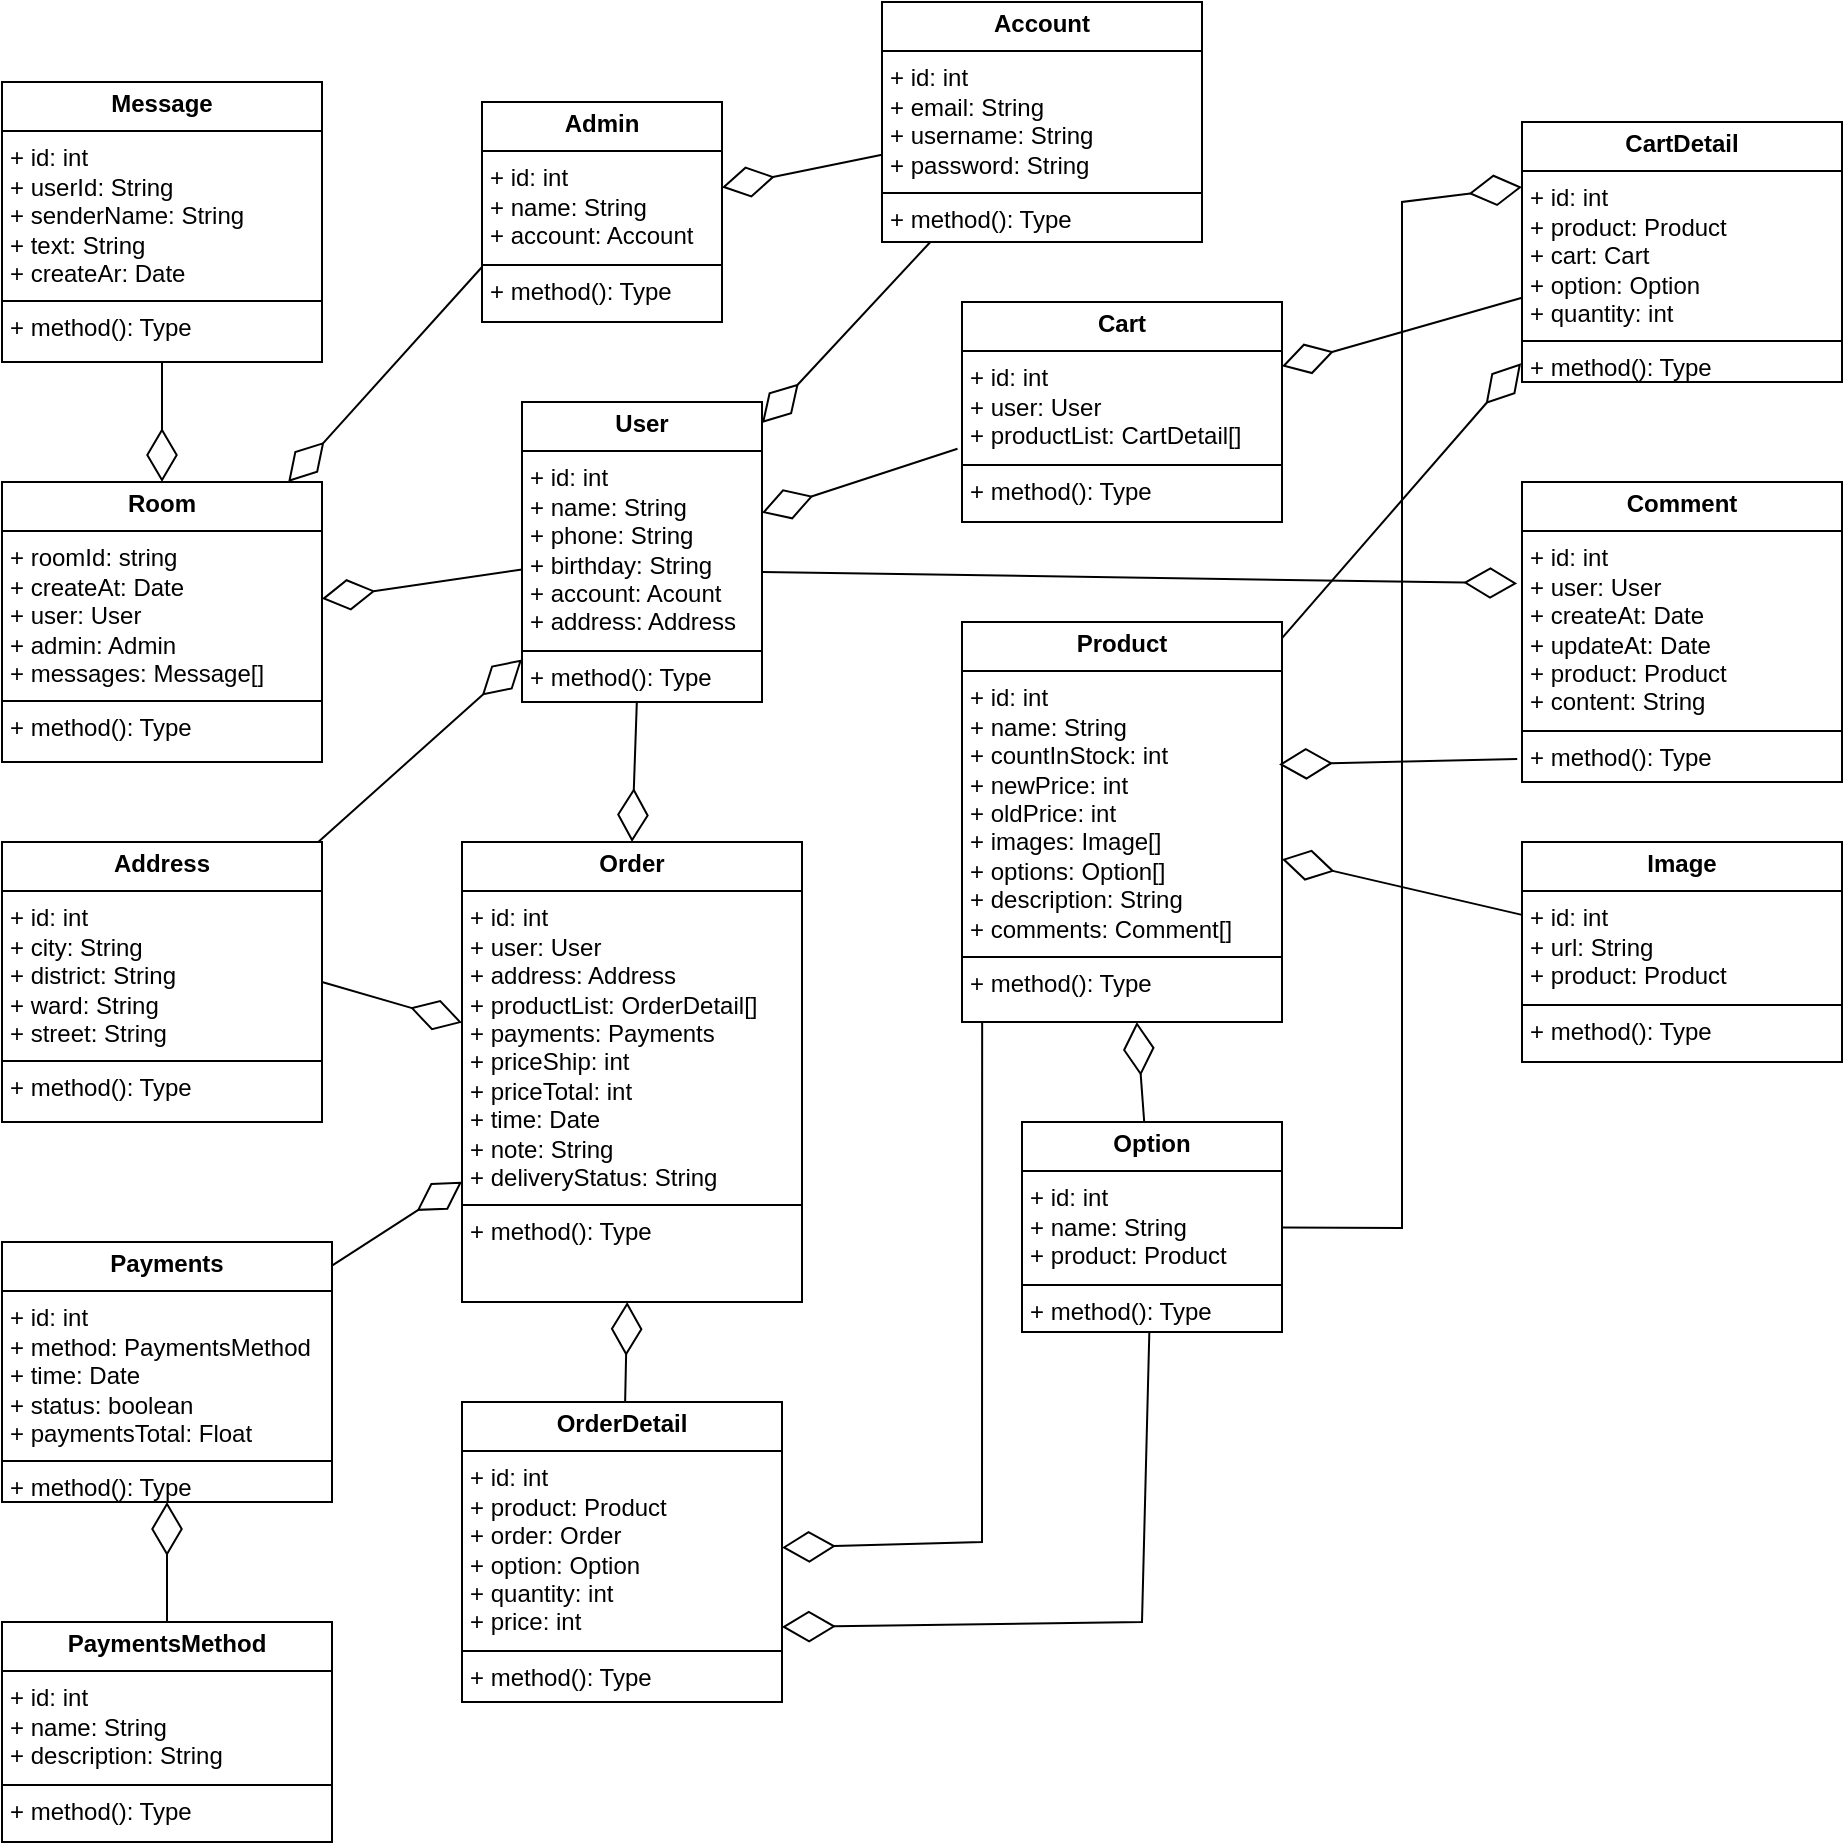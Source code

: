 <mxfile version="24.2.2" type="github">
  <diagram id="C5RBs43oDa-KdzZeNtuy" name="Page-1">
    <mxGraphModel dx="3242" dy="2061" grid="1" gridSize="10" guides="1" tooltips="1" connect="1" arrows="1" fold="1" page="1" pageScale="1" pageWidth="827" pageHeight="1169" math="0" shadow="0">
      <root>
        <mxCell id="WIyWlLk6GJQsqaUBKTNV-0" />
        <mxCell id="WIyWlLk6GJQsqaUBKTNV-1" parent="WIyWlLk6GJQsqaUBKTNV-0" />
        <mxCell id="w0e5GJW-gyxkGX5B0kPQ-19" value="&lt;p style=&quot;margin:0px;margin-top:4px;text-align:center;&quot;&gt;&lt;b&gt;User&lt;/b&gt;&lt;/p&gt;&lt;hr size=&quot;1&quot; style=&quot;border-style:solid;&quot;&gt;&lt;p style=&quot;margin:0px;margin-left:4px;&quot;&gt;+ id: int&lt;/p&gt;&lt;p style=&quot;margin: 0px 0px 0px 4px;&quot;&gt;+ name: String&lt;/p&gt;&lt;p style=&quot;margin: 0px 0px 0px 4px;&quot;&gt;+ phone: String&lt;/p&gt;&lt;p style=&quot;margin:0px;margin-left:4px;&quot;&gt;&lt;span style=&quot;background-color: initial;&quot;&gt;+ birthday: String&lt;/span&gt;&lt;br&gt;&lt;/p&gt;&lt;p style=&quot;margin:0px;margin-left:4px;&quot;&gt;+ account: Acount&lt;/p&gt;&lt;p style=&quot;margin:0px;margin-left:4px;&quot;&gt;+ address: Address&lt;/p&gt;&lt;hr size=&quot;1&quot; style=&quot;border-style:solid;&quot;&gt;&lt;p style=&quot;margin:0px;margin-left:4px;&quot;&gt;+ method(): Type&lt;/p&gt;" style="verticalAlign=top;align=left;overflow=fill;html=1;whiteSpace=wrap;" parent="WIyWlLk6GJQsqaUBKTNV-1" vertex="1">
          <mxGeometry x="-700" y="140" width="120" height="150" as="geometry" />
        </mxCell>
        <mxCell id="w0e5GJW-gyxkGX5B0kPQ-27" value="&lt;p style=&quot;margin:0px;margin-top:4px;text-align:center;&quot;&gt;&lt;b&gt;Account&lt;/b&gt;&lt;/p&gt;&lt;hr size=&quot;1&quot; style=&quot;border-style:solid;&quot;&gt;&lt;p style=&quot;margin:0px;margin-left:4px;&quot;&gt;+ id: int&lt;/p&gt;&lt;p style=&quot;margin:0px;margin-left:4px;&quot;&gt;+ email: String&lt;/p&gt;&lt;p style=&quot;margin:0px;margin-left:4px;&quot;&gt;+ username: String&lt;/p&gt;&lt;p style=&quot;margin:0px;margin-left:4px;&quot;&gt;+ password: String&lt;/p&gt;&lt;hr size=&quot;1&quot; style=&quot;border-style:solid;&quot;&gt;&lt;p style=&quot;margin:0px;margin-left:4px;&quot;&gt;+ method(): Type&lt;/p&gt;" style="verticalAlign=top;align=left;overflow=fill;html=1;whiteSpace=wrap;" parent="WIyWlLk6GJQsqaUBKTNV-1" vertex="1">
          <mxGeometry x="-520" y="-60" width="160" height="120" as="geometry" />
        </mxCell>
        <mxCell id="w0e5GJW-gyxkGX5B0kPQ-28" value="&lt;p style=&quot;margin:0px;margin-top:4px;text-align:center;&quot;&gt;&lt;b&gt;Admin&lt;/b&gt;&lt;/p&gt;&lt;hr size=&quot;1&quot; style=&quot;border-style:solid;&quot;&gt;&lt;p style=&quot;margin:0px;margin-left:4px;&quot;&gt;+ id: int&lt;/p&gt;&lt;p style=&quot;margin:0px;margin-left:4px;&quot;&gt;+ name: String&lt;/p&gt;&lt;p style=&quot;margin:0px;margin-left:4px;&quot;&gt;+ account: Account&lt;/p&gt;&lt;hr size=&quot;1&quot; style=&quot;border-style:solid;&quot;&gt;&lt;p style=&quot;margin:0px;margin-left:4px;&quot;&gt;+ method(): Type&lt;/p&gt;" style="verticalAlign=top;align=left;overflow=fill;html=1;whiteSpace=wrap;" parent="WIyWlLk6GJQsqaUBKTNV-1" vertex="1">
          <mxGeometry x="-720" y="-10" width="120" height="110" as="geometry" />
        </mxCell>
        <mxCell id="w0e5GJW-gyxkGX5B0kPQ-32" value="&lt;p style=&quot;margin:0px;margin-top:4px;text-align:center;&quot;&gt;&lt;b&gt;Product&lt;/b&gt;&lt;/p&gt;&lt;hr size=&quot;1&quot; style=&quot;border-style:solid;&quot;&gt;&lt;p style=&quot;margin:0px;margin-left:4px;&quot;&gt;+ id: int&lt;/p&gt;&lt;p style=&quot;margin:0px;margin-left:4px;&quot;&gt;+ name: String&lt;/p&gt;&lt;p style=&quot;margin:0px;margin-left:4px;&quot;&gt;+ countInStock: int&lt;/p&gt;&lt;p style=&quot;margin:0px;margin-left:4px;&quot;&gt;+ newPrice: int&lt;/p&gt;&lt;p style=&quot;margin:0px;margin-left:4px;&quot;&gt;+ oldPrice: int&lt;/p&gt;&lt;p style=&quot;margin:0px;margin-left:4px;&quot;&gt;+ images: Image[]&lt;/p&gt;&lt;p style=&quot;margin:0px;margin-left:4px;&quot;&gt;+ options: Option[]&lt;/p&gt;&lt;p style=&quot;margin:0px;margin-left:4px;&quot;&gt;+ description: String&lt;/p&gt;&lt;p style=&quot;margin:0px;margin-left:4px;&quot;&gt;+ comments: Comment[]&lt;/p&gt;&lt;hr size=&quot;1&quot; style=&quot;border-style:solid;&quot;&gt;&lt;p style=&quot;margin:0px;margin-left:4px;&quot;&gt;+ method(): Type&lt;/p&gt;" style="verticalAlign=top;align=left;overflow=fill;html=1;whiteSpace=wrap;" parent="WIyWlLk6GJQsqaUBKTNV-1" vertex="1">
          <mxGeometry x="-480" y="250" width="160" height="200" as="geometry" />
        </mxCell>
        <mxCell id="w0e5GJW-gyxkGX5B0kPQ-33" value="&lt;p style=&quot;margin:0px;margin-top:4px;text-align:center;&quot;&gt;&lt;b&gt;Cart&lt;/b&gt;&lt;/p&gt;&lt;hr size=&quot;1&quot; style=&quot;border-style:solid;&quot;&gt;&lt;p style=&quot;margin:0px;margin-left:4px;&quot;&gt;+ id: int&lt;/p&gt;&lt;p style=&quot;margin:0px;margin-left:4px;&quot;&gt;+ user: User&lt;/p&gt;&lt;p style=&quot;margin:0px;margin-left:4px;&quot;&gt;+ productList: CartDetail[]&lt;/p&gt;&lt;hr size=&quot;1&quot; style=&quot;border-style:solid;&quot;&gt;&lt;p style=&quot;margin:0px;margin-left:4px;&quot;&gt;+ method(): Type&lt;/p&gt;" style="verticalAlign=top;align=left;overflow=fill;html=1;whiteSpace=wrap;" parent="WIyWlLk6GJQsqaUBKTNV-1" vertex="1">
          <mxGeometry x="-480" y="90" width="160" height="110" as="geometry" />
        </mxCell>
        <mxCell id="w0e5GJW-gyxkGX5B0kPQ-34" value="&lt;p style=&quot;margin:0px;margin-top:4px;text-align:center;&quot;&gt;&lt;b&gt;Order&lt;/b&gt;&lt;/p&gt;&lt;hr size=&quot;1&quot; style=&quot;border-style:solid;&quot;&gt;&lt;p style=&quot;margin:0px;margin-left:4px;&quot;&gt;+ id: int&lt;/p&gt;&lt;p style=&quot;margin:0px;margin-left:4px;&quot;&gt;+ user: User&lt;/p&gt;&lt;p style=&quot;margin:0px;margin-left:4px;&quot;&gt;+ address: Address&lt;/p&gt;&lt;p style=&quot;margin:0px;margin-left:4px;&quot;&gt;+ productList: OrderDetail[]&lt;/p&gt;&lt;p style=&quot;margin:0px;margin-left:4px;&quot;&gt;+ payments: Payments&lt;/p&gt;&lt;p style=&quot;margin:0px;margin-left:4px;&quot;&gt;+ priceShip: int&lt;/p&gt;&lt;p style=&quot;margin:0px;margin-left:4px;&quot;&gt;+ priceTotal: int&lt;/p&gt;&lt;p style=&quot;margin:0px;margin-left:4px;&quot;&gt;+ time: Date&lt;/p&gt;&lt;p style=&quot;margin:0px;margin-left:4px;&quot;&gt;+ note: String&lt;/p&gt;&lt;p style=&quot;margin:0px;margin-left:4px;&quot;&gt;+ deliveryStatus: String&lt;/p&gt;&lt;hr size=&quot;1&quot; style=&quot;border-style:solid;&quot;&gt;&lt;p style=&quot;margin:0px;margin-left:4px;&quot;&gt;+ method(): Type&lt;/p&gt;" style="verticalAlign=top;align=left;overflow=fill;html=1;whiteSpace=wrap;" parent="WIyWlLk6GJQsqaUBKTNV-1" vertex="1">
          <mxGeometry x="-730" y="360" width="170" height="230" as="geometry" />
        </mxCell>
        <mxCell id="w0e5GJW-gyxkGX5B0kPQ-35" value="&lt;p style=&quot;margin:0px;margin-top:4px;text-align:center;&quot;&gt;&lt;b&gt;Address&lt;/b&gt;&lt;/p&gt;&lt;hr size=&quot;1&quot; style=&quot;border-style:solid;&quot;&gt;&lt;p style=&quot;margin:0px;margin-left:4px;&quot;&gt;+ id: int&lt;/p&gt;&lt;p style=&quot;margin:0px;margin-left:4px;&quot;&gt;+ city: String&lt;/p&gt;&lt;p style=&quot;margin:0px;margin-left:4px;&quot;&gt;+ district: String&lt;/p&gt;&lt;p style=&quot;margin:0px;margin-left:4px;&quot;&gt;+ ward: String&lt;/p&gt;&lt;p style=&quot;margin:0px;margin-left:4px;&quot;&gt;+ street: String&lt;/p&gt;&lt;hr size=&quot;1&quot; style=&quot;border-style:solid;&quot;&gt;&lt;p style=&quot;margin:0px;margin-left:4px;&quot;&gt;+ method(): Type&lt;/p&gt;" style="verticalAlign=top;align=left;overflow=fill;html=1;whiteSpace=wrap;" parent="WIyWlLk6GJQsqaUBKTNV-1" vertex="1">
          <mxGeometry x="-960" y="360" width="160" height="140" as="geometry" />
        </mxCell>
        <mxCell id="w0e5GJW-gyxkGX5B0kPQ-38" value="&lt;p style=&quot;margin:0px;margin-top:4px;text-align:center;&quot;&gt;&lt;b&gt;OrderDetail&lt;/b&gt;&lt;/p&gt;&lt;hr size=&quot;1&quot; style=&quot;border-style:solid;&quot;&gt;&lt;p style=&quot;margin:0px;margin-left:4px;&quot;&gt;+ id: int&lt;/p&gt;&lt;p style=&quot;margin:0px;margin-left:4px;&quot;&gt;+ product: Product&lt;/p&gt;&lt;p style=&quot;margin:0px;margin-left:4px;&quot;&gt;+ order: Order&lt;/p&gt;&lt;p style=&quot;margin:0px;margin-left:4px;&quot;&gt;+ option: Option&lt;/p&gt;&lt;p style=&quot;margin:0px;margin-left:4px;&quot;&gt;+ quantity: int&lt;/p&gt;&lt;p style=&quot;margin:0px;margin-left:4px;&quot;&gt;+ price: int&lt;/p&gt;&lt;hr size=&quot;1&quot; style=&quot;border-style:solid;&quot;&gt;&lt;p style=&quot;margin:0px;margin-left:4px;&quot;&gt;+ method(): Type&lt;/p&gt;" style="verticalAlign=top;align=left;overflow=fill;html=1;whiteSpace=wrap;" parent="WIyWlLk6GJQsqaUBKTNV-1" vertex="1">
          <mxGeometry x="-730" y="640" width="160" height="150" as="geometry" />
        </mxCell>
        <mxCell id="w0e5GJW-gyxkGX5B0kPQ-39" value="&lt;p style=&quot;margin:0px;margin-top:4px;text-align:center;&quot;&gt;&lt;b&gt;Image&lt;/b&gt;&lt;/p&gt;&lt;hr size=&quot;1&quot; style=&quot;border-style:solid;&quot;&gt;&lt;p style=&quot;margin:0px;margin-left:4px;&quot;&gt;+ id: int&lt;/p&gt;&lt;p style=&quot;margin:0px;margin-left:4px;&quot;&gt;+ url: String&lt;/p&gt;&lt;p style=&quot;margin:0px;margin-left:4px;&quot;&gt;+ product: Product&lt;/p&gt;&lt;hr size=&quot;1&quot; style=&quot;border-style:solid;&quot;&gt;&lt;p style=&quot;margin:0px;margin-left:4px;&quot;&gt;+ method(): Type&lt;/p&gt;" style="verticalAlign=top;align=left;overflow=fill;html=1;whiteSpace=wrap;" parent="WIyWlLk6GJQsqaUBKTNV-1" vertex="1">
          <mxGeometry x="-200" y="360" width="160" height="110" as="geometry" />
        </mxCell>
        <mxCell id="w0e5GJW-gyxkGX5B0kPQ-40" value="" style="endArrow=diamondThin;endFill=0;endSize=24;html=1;rounded=0;" parent="WIyWlLk6GJQsqaUBKTNV-1" source="w0e5GJW-gyxkGX5B0kPQ-39" target="w0e5GJW-gyxkGX5B0kPQ-32" edge="1">
          <mxGeometry width="160" relative="1" as="geometry">
            <mxPoint x="-180" y="190" as="sourcePoint" />
            <mxPoint x="-320" y="70" as="targetPoint" />
          </mxGeometry>
        </mxCell>
        <mxCell id="w0e5GJW-gyxkGX5B0kPQ-41" value="&lt;p style=&quot;margin:0px;margin-top:4px;text-align:center;&quot;&gt;&lt;b&gt;CartDetail&lt;/b&gt;&lt;/p&gt;&lt;hr size=&quot;1&quot; style=&quot;border-style:solid;&quot;&gt;&lt;p style=&quot;margin:0px;margin-left:4px;&quot;&gt;+ id: int&lt;/p&gt;&lt;p style=&quot;margin:0px;margin-left:4px;&quot;&gt;+ product: Product&lt;/p&gt;&lt;p style=&quot;margin:0px;margin-left:4px;&quot;&gt;+ cart: Cart&lt;/p&gt;&lt;p style=&quot;margin:0px;margin-left:4px;&quot;&gt;+ option: Option&lt;/p&gt;&lt;p style=&quot;margin:0px;margin-left:4px;&quot;&gt;+ quantity: int&lt;/p&gt;&lt;hr size=&quot;1&quot; style=&quot;border-style:solid;&quot;&gt;&lt;p style=&quot;margin:0px;margin-left:4px;&quot;&gt;+ method(): Type&lt;/p&gt;" style="verticalAlign=top;align=left;overflow=fill;html=1;whiteSpace=wrap;" parent="WIyWlLk6GJQsqaUBKTNV-1" vertex="1">
          <mxGeometry x="-200" width="160" height="130" as="geometry" />
        </mxCell>
        <mxCell id="w0e5GJW-gyxkGX5B0kPQ-42" value="" style="endArrow=diamondThin;endFill=0;endSize=24;html=1;rounded=0;exitX=-0.014;exitY=0.667;exitDx=0;exitDy=0;exitPerimeter=0;" parent="WIyWlLk6GJQsqaUBKTNV-1" source="w0e5GJW-gyxkGX5B0kPQ-33" target="w0e5GJW-gyxkGX5B0kPQ-19" edge="1">
          <mxGeometry width="160" relative="1" as="geometry">
            <mxPoint x="-540" y="210" as="sourcePoint" />
            <mxPoint x="-380" y="210" as="targetPoint" />
          </mxGeometry>
        </mxCell>
        <mxCell id="w0e5GJW-gyxkGX5B0kPQ-43" value="" style="endArrow=diamondThin;endFill=0;endSize=24;html=1;rounded=0;entryX=-0.003;entryY=0.928;entryDx=0;entryDy=0;entryPerimeter=0;" parent="WIyWlLk6GJQsqaUBKTNV-1" source="w0e5GJW-gyxkGX5B0kPQ-32" target="w0e5GJW-gyxkGX5B0kPQ-41" edge="1">
          <mxGeometry width="160" relative="1" as="geometry">
            <mxPoint x="-360" y="200" as="sourcePoint" />
            <mxPoint x="-240" y="270" as="targetPoint" />
            <Array as="points" />
          </mxGeometry>
        </mxCell>
        <mxCell id="w0e5GJW-gyxkGX5B0kPQ-44" value="" style="endArrow=diamondThin;endFill=0;endSize=24;html=1;rounded=0;" parent="WIyWlLk6GJQsqaUBKTNV-1" source="w0e5GJW-gyxkGX5B0kPQ-41" target="w0e5GJW-gyxkGX5B0kPQ-33" edge="1">
          <mxGeometry width="160" relative="1" as="geometry">
            <mxPoint x="-430" y="200" as="sourcePoint" />
            <mxPoint x="-270" y="200" as="targetPoint" />
          </mxGeometry>
        </mxCell>
        <mxCell id="w0e5GJW-gyxkGX5B0kPQ-49" value="" style="endArrow=diamondThin;endFill=0;endSize=24;html=1;rounded=0;exitX=0.063;exitY=0.998;exitDx=0;exitDy=0;exitPerimeter=0;" parent="WIyWlLk6GJQsqaUBKTNV-1" source="w0e5GJW-gyxkGX5B0kPQ-32" target="w0e5GJW-gyxkGX5B0kPQ-38" edge="1">
          <mxGeometry width="160" relative="1" as="geometry">
            <mxPoint x="-440" y="400" as="sourcePoint" />
            <mxPoint x="-390" y="410" as="targetPoint" />
            <Array as="points">
              <mxPoint x="-470" y="710" />
            </Array>
          </mxGeometry>
        </mxCell>
        <mxCell id="w0e5GJW-gyxkGX5B0kPQ-50" value="" style="endArrow=diamondThin;endFill=0;endSize=24;html=1;rounded=0;" parent="WIyWlLk6GJQsqaUBKTNV-1" source="w0e5GJW-gyxkGX5B0kPQ-38" target="w0e5GJW-gyxkGX5B0kPQ-34" edge="1">
          <mxGeometry width="160" relative="1" as="geometry">
            <mxPoint x="-640" y="550" as="sourcePoint" />
            <mxPoint x="-480" y="550" as="targetPoint" />
          </mxGeometry>
        </mxCell>
        <mxCell id="w0e5GJW-gyxkGX5B0kPQ-51" value="" style="endArrow=diamondThin;endFill=0;endSize=24;html=1;rounded=0;entryX=0.5;entryY=0;entryDx=0;entryDy=0;" parent="WIyWlLk6GJQsqaUBKTNV-1" source="w0e5GJW-gyxkGX5B0kPQ-19" target="w0e5GJW-gyxkGX5B0kPQ-34" edge="1">
          <mxGeometry width="160" relative="1" as="geometry">
            <mxPoint x="-430" y="340" as="sourcePoint" />
            <mxPoint x="-460" y="310" as="targetPoint" />
          </mxGeometry>
        </mxCell>
        <mxCell id="ayZdQOt2cZ001n9a01bC-0" value="" style="endArrow=diamondThin;endFill=0;endSize=24;html=1;rounded=0;" parent="WIyWlLk6GJQsqaUBKTNV-1" source="w0e5GJW-gyxkGX5B0kPQ-27" target="w0e5GJW-gyxkGX5B0kPQ-28" edge="1">
          <mxGeometry width="160" relative="1" as="geometry">
            <mxPoint x="-850" y="90" as="sourcePoint" />
            <mxPoint x="-690" y="90" as="targetPoint" />
          </mxGeometry>
        </mxCell>
        <mxCell id="ayZdQOt2cZ001n9a01bC-1" value="" style="endArrow=diamondThin;endFill=0;endSize=24;html=1;rounded=0;" parent="WIyWlLk6GJQsqaUBKTNV-1" source="w0e5GJW-gyxkGX5B0kPQ-27" target="w0e5GJW-gyxkGX5B0kPQ-19" edge="1">
          <mxGeometry width="160" relative="1" as="geometry">
            <mxPoint x="-890" y="220" as="sourcePoint" />
            <mxPoint x="-710" y="190" as="targetPoint" />
          </mxGeometry>
        </mxCell>
        <mxCell id="ayZdQOt2cZ001n9a01bC-2" value="" style="endArrow=diamondThin;endFill=0;endSize=24;html=1;rounded=0;" parent="WIyWlLk6GJQsqaUBKTNV-1" source="w0e5GJW-gyxkGX5B0kPQ-35" target="w0e5GJW-gyxkGX5B0kPQ-19" edge="1">
          <mxGeometry width="160" relative="1" as="geometry">
            <mxPoint x="-870" y="290" as="sourcePoint" />
            <mxPoint x="-710" y="290" as="targetPoint" />
          </mxGeometry>
        </mxCell>
        <mxCell id="ayZdQOt2cZ001n9a01bC-3" value="" style="endArrow=diamondThin;endFill=0;endSize=24;html=1;rounded=0;exitX=1;exitY=0.5;exitDx=0;exitDy=0;" parent="WIyWlLk6GJQsqaUBKTNV-1" source="w0e5GJW-gyxkGX5B0kPQ-35" target="w0e5GJW-gyxkGX5B0kPQ-34" edge="1">
          <mxGeometry width="160" relative="1" as="geometry">
            <mxPoint x="-780" y="470" as="sourcePoint" />
            <mxPoint x="-750" y="440" as="targetPoint" />
          </mxGeometry>
        </mxCell>
        <mxCell id="ayZdQOt2cZ001n9a01bC-7" value="&lt;p style=&quot;margin:0px;margin-top:4px;text-align:center;&quot;&gt;&lt;b&gt;Room&lt;/b&gt;&lt;/p&gt;&lt;hr size=&quot;1&quot; style=&quot;border-style:solid;&quot;&gt;&lt;p style=&quot;margin:0px;margin-left:4px;&quot;&gt;+ roomId: string&lt;/p&gt;&lt;p style=&quot;margin:0px;margin-left:4px;&quot;&gt;+ createAt: Date&lt;/p&gt;&lt;p style=&quot;margin:0px;margin-left:4px;&quot;&gt;+ user: User&lt;/p&gt;&lt;p style=&quot;margin:0px;margin-left:4px;&quot;&gt;+ admin: Admin&lt;/p&gt;&lt;p style=&quot;margin:0px;margin-left:4px;&quot;&gt;+ messages: Message[]&lt;/p&gt;&lt;hr size=&quot;1&quot; style=&quot;border-style:solid;&quot;&gt;&lt;p style=&quot;margin:0px;margin-left:4px;&quot;&gt;+ method(): Type&lt;/p&gt;" style="verticalAlign=top;align=left;overflow=fill;html=1;whiteSpace=wrap;" parent="WIyWlLk6GJQsqaUBKTNV-1" vertex="1">
          <mxGeometry x="-960" y="180" width="160" height="140" as="geometry" />
        </mxCell>
        <mxCell id="ayZdQOt2cZ001n9a01bC-9" value="" style="endArrow=diamondThin;endFill=0;endSize=24;html=1;rounded=0;exitX=0;exitY=0.75;exitDx=0;exitDy=0;" parent="WIyWlLk6GJQsqaUBKTNV-1" source="w0e5GJW-gyxkGX5B0kPQ-28" target="ayZdQOt2cZ001n9a01bC-7" edge="1">
          <mxGeometry width="160" relative="1" as="geometry">
            <mxPoint x="-1160" y="150" as="sourcePoint" />
            <mxPoint x="-1000" y="150" as="targetPoint" />
          </mxGeometry>
        </mxCell>
        <mxCell id="ayZdQOt2cZ001n9a01bC-10" value="" style="endArrow=diamondThin;endFill=0;endSize=24;html=1;rounded=0;" parent="WIyWlLk6GJQsqaUBKTNV-1" source="w0e5GJW-gyxkGX5B0kPQ-19" target="ayZdQOt2cZ001n9a01bC-7" edge="1">
          <mxGeometry width="160" relative="1" as="geometry">
            <mxPoint x="-1170" y="160" as="sourcePoint" />
            <mxPoint x="-1010" y="160" as="targetPoint" />
          </mxGeometry>
        </mxCell>
        <mxCell id="ayZdQOt2cZ001n9a01bC-11" value="&lt;p style=&quot;margin:0px;margin-top:4px;text-align:center;&quot;&gt;&lt;b&gt;Message&lt;/b&gt;&lt;/p&gt;&lt;hr size=&quot;1&quot; style=&quot;border-style:solid;&quot;&gt;&lt;p style=&quot;margin:0px;margin-left:4px;&quot;&gt;+ id: int&lt;/p&gt;&lt;p style=&quot;margin:0px;margin-left:4px;&quot;&gt;+ userId: String&lt;/p&gt;&lt;p style=&quot;margin:0px;margin-left:4px;&quot;&gt;+ senderName: String&lt;br&gt;+ text: String&lt;/p&gt;&lt;p style=&quot;margin:0px;margin-left:4px;&quot;&gt;+ createAr: Date&lt;/p&gt;&lt;hr size=&quot;1&quot; style=&quot;border-style:solid;&quot;&gt;&lt;p style=&quot;margin:0px;margin-left:4px;&quot;&gt;+ method(): Type&lt;/p&gt;" style="verticalAlign=top;align=left;overflow=fill;html=1;whiteSpace=wrap;" parent="WIyWlLk6GJQsqaUBKTNV-1" vertex="1">
          <mxGeometry x="-960" y="-20" width="160" height="140" as="geometry" />
        </mxCell>
        <mxCell id="ayZdQOt2cZ001n9a01bC-12" value="" style="endArrow=diamondThin;endFill=0;endSize=24;html=1;rounded=0;" parent="WIyWlLk6GJQsqaUBKTNV-1" source="ayZdQOt2cZ001n9a01bC-11" target="ayZdQOt2cZ001n9a01bC-7" edge="1">
          <mxGeometry width="160" relative="1" as="geometry">
            <mxPoint x="-1180" y="390" as="sourcePoint" />
            <mxPoint x="-1020" y="390" as="targetPoint" />
          </mxGeometry>
        </mxCell>
        <mxCell id="ayZdQOt2cZ001n9a01bC-14" value="&lt;p style=&quot;margin:0px;margin-top:4px;text-align:center;&quot;&gt;&lt;b&gt;Payments&lt;/b&gt;&lt;/p&gt;&lt;hr size=&quot;1&quot; style=&quot;border-style:solid;&quot;&gt;&lt;p style=&quot;margin:0px;margin-left:4px;&quot;&gt;+ id: int&lt;/p&gt;&lt;p style=&quot;margin:0px;margin-left:4px;&quot;&gt;+ method: PaymentsMethod&lt;/p&gt;&lt;p style=&quot;margin:0px;margin-left:4px;&quot;&gt;+ time: Date&lt;/p&gt;&lt;p style=&quot;margin:0px;margin-left:4px;&quot;&gt;+ status: boolean&lt;br&gt;&lt;/p&gt;&lt;p style=&quot;margin:0px;margin-left:4px;&quot;&gt;+ paymentsTotal: Float&lt;/p&gt;&lt;hr size=&quot;1&quot; style=&quot;border-style:solid;&quot;&gt;&lt;p style=&quot;margin:0px;margin-left:4px;&quot;&gt;+ method(): Type&lt;/p&gt;" style="verticalAlign=top;align=left;overflow=fill;html=1;whiteSpace=wrap;" parent="WIyWlLk6GJQsqaUBKTNV-1" vertex="1">
          <mxGeometry x="-960" y="560" width="165" height="130" as="geometry" />
        </mxCell>
        <mxCell id="ayZdQOt2cZ001n9a01bC-16" value="" style="endArrow=diamondThin;endFill=0;endSize=24;html=1;rounded=0;" parent="WIyWlLk6GJQsqaUBKTNV-1" source="ayZdQOt2cZ001n9a01bC-14" target="w0e5GJW-gyxkGX5B0kPQ-34" edge="1">
          <mxGeometry width="160" relative="1" as="geometry">
            <mxPoint x="-780" y="580" as="sourcePoint" />
            <mxPoint x="-830" y="740" as="targetPoint" />
          </mxGeometry>
        </mxCell>
        <mxCell id="ayZdQOt2cZ001n9a01bC-17" value="&lt;p style=&quot;margin:0px;margin-top:4px;text-align:center;&quot;&gt;&lt;b&gt;Comment&lt;/b&gt;&lt;/p&gt;&lt;hr size=&quot;1&quot; style=&quot;border-style:solid;&quot;&gt;&lt;p style=&quot;margin:0px;margin-left:4px;&quot;&gt;+ id: int&lt;/p&gt;&lt;p style=&quot;margin:0px;margin-left:4px;&quot;&gt;+ user: User&lt;/p&gt;&lt;p style=&quot;margin:0px;margin-left:4px;&quot;&gt;+ createAt: Date&lt;/p&gt;&lt;p style=&quot;margin:0px;margin-left:4px;&quot;&gt;+ updateAt: Date&lt;/p&gt;&lt;p style=&quot;margin:0px;margin-left:4px;&quot;&gt;+ product: Product&lt;/p&gt;&lt;p style=&quot;margin:0px;margin-left:4px;&quot;&gt;+ content: String&lt;/p&gt;&lt;hr size=&quot;1&quot; style=&quot;border-style:solid;&quot;&gt;&lt;p style=&quot;margin:0px;margin-left:4px;&quot;&gt;+ method(): Type&lt;/p&gt;" style="verticalAlign=top;align=left;overflow=fill;html=1;whiteSpace=wrap;" parent="WIyWlLk6GJQsqaUBKTNV-1" vertex="1">
          <mxGeometry x="-200" y="180" width="160" height="150" as="geometry" />
        </mxCell>
        <mxCell id="ayZdQOt2cZ001n9a01bC-18" value="" style="endArrow=diamondThin;endFill=0;endSize=24;html=1;rounded=0;entryX=-0.015;entryY=0.338;entryDx=0;entryDy=0;entryPerimeter=0;" parent="WIyWlLk6GJQsqaUBKTNV-1" target="ayZdQOt2cZ001n9a01bC-17" edge="1">
          <mxGeometry width="160" relative="1" as="geometry">
            <mxPoint x="-580" y="225" as="sourcePoint" />
            <mxPoint x="-290" y="220" as="targetPoint" />
          </mxGeometry>
        </mxCell>
        <mxCell id="ayZdQOt2cZ001n9a01bC-20" value="" style="endArrow=diamondThin;endFill=0;endSize=24;html=1;rounded=0;exitX=-0.015;exitY=0.923;exitDx=0;exitDy=0;entryX=0.991;entryY=0.356;entryDx=0;entryDy=0;entryPerimeter=0;exitPerimeter=0;" parent="WIyWlLk6GJQsqaUBKTNV-1" source="ayZdQOt2cZ001n9a01bC-17" target="w0e5GJW-gyxkGX5B0kPQ-32" edge="1">
          <mxGeometry width="160" relative="1" as="geometry">
            <mxPoint x="-280" y="330" as="sourcePoint" />
            <mxPoint x="-120" y="330" as="targetPoint" />
          </mxGeometry>
        </mxCell>
        <mxCell id="lysfatb8xxyF6H3j_6ll-0" value="&lt;p style=&quot;margin:0px;margin-top:4px;text-align:center;&quot;&gt;&lt;b&gt;Option&lt;/b&gt;&lt;/p&gt;&lt;hr size=&quot;1&quot; style=&quot;border-style:solid;&quot;&gt;&lt;p style=&quot;margin:0px;margin-left:4px;&quot;&gt;+ id: int&lt;/p&gt;&lt;p style=&quot;margin:0px;margin-left:4px;&quot;&gt;+ name: String&lt;/p&gt;&lt;p style=&quot;margin:0px;margin-left:4px;&quot;&gt;+ product: Product&lt;/p&gt;&lt;hr size=&quot;1&quot; style=&quot;border-style:solid;&quot;&gt;&lt;p style=&quot;margin:0px;margin-left:4px;&quot;&gt;+ method(): Type&lt;/p&gt;" style="verticalAlign=top;align=left;overflow=fill;html=1;whiteSpace=wrap;" parent="WIyWlLk6GJQsqaUBKTNV-1" vertex="1">
          <mxGeometry x="-450" y="500" width="130" height="105" as="geometry" />
        </mxCell>
        <mxCell id="lysfatb8xxyF6H3j_6ll-1" value="" style="endArrow=diamondThin;endFill=0;endSize=24;html=1;rounded=0;" parent="WIyWlLk6GJQsqaUBKTNV-1" source="lysfatb8xxyF6H3j_6ll-0" target="w0e5GJW-gyxkGX5B0kPQ-32" edge="1">
          <mxGeometry width="160" relative="1" as="geometry">
            <mxPoint x="-300" y="590" as="sourcePoint" />
            <mxPoint x="-140" y="590" as="targetPoint" />
          </mxGeometry>
        </mxCell>
        <mxCell id="lysfatb8xxyF6H3j_6ll-2" value="&lt;p style=&quot;margin:0px;margin-top:4px;text-align:center;&quot;&gt;&lt;b&gt;PaymentsMethod&lt;/b&gt;&lt;/p&gt;&lt;hr size=&quot;1&quot; style=&quot;border-style:solid;&quot;&gt;&lt;p style=&quot;margin:0px;margin-left:4px;&quot;&gt;+ id: int&lt;/p&gt;&lt;p style=&quot;margin:0px;margin-left:4px;&quot;&gt;+ name: String&lt;/p&gt;&lt;p style=&quot;margin:0px;margin-left:4px;&quot;&gt;+ description: String&lt;/p&gt;&lt;hr size=&quot;1&quot; style=&quot;border-style:solid;&quot;&gt;&lt;p style=&quot;margin:0px;margin-left:4px;&quot;&gt;+ method(): Type&lt;/p&gt;" style="verticalAlign=top;align=left;overflow=fill;html=1;whiteSpace=wrap;" parent="WIyWlLk6GJQsqaUBKTNV-1" vertex="1">
          <mxGeometry x="-960" y="750" width="165" height="110" as="geometry" />
        </mxCell>
        <mxCell id="lysfatb8xxyF6H3j_6ll-3" value="" style="endArrow=diamondThin;endFill=0;endSize=24;html=1;rounded=0;" parent="WIyWlLk6GJQsqaUBKTNV-1" source="lysfatb8xxyF6H3j_6ll-2" target="ayZdQOt2cZ001n9a01bC-14" edge="1">
          <mxGeometry width="160" relative="1" as="geometry">
            <mxPoint x="-1030" y="710" as="sourcePoint" />
            <mxPoint x="-870" y="710" as="targetPoint" />
          </mxGeometry>
        </mxCell>
        <mxCell id="q0eIj-Mw_VNeSAdbY6tY-0" value="" style="endArrow=diamondThin;endFill=0;endSize=24;html=1;rounded=0;entryX=1;entryY=0.75;entryDx=0;entryDy=0;" parent="WIyWlLk6GJQsqaUBKTNV-1" source="lysfatb8xxyF6H3j_6ll-0" target="w0e5GJW-gyxkGX5B0kPQ-38" edge="1">
          <mxGeometry width="160" relative="1" as="geometry">
            <mxPoint x="-347.5" y="690" as="sourcePoint" />
            <mxPoint x="-532.5" y="766.792" as="targetPoint" />
            <Array as="points">
              <mxPoint x="-390" y="750" />
            </Array>
          </mxGeometry>
        </mxCell>
        <mxCell id="q0eIj-Mw_VNeSAdbY6tY-1" value="" style="endArrow=diamondThin;endFill=0;endSize=24;html=1;rounded=0;entryX=0;entryY=0.25;entryDx=0;entryDy=0;" parent="WIyWlLk6GJQsqaUBKTNV-1" source="lysfatb8xxyF6H3j_6ll-0" target="w0e5GJW-gyxkGX5B0kPQ-41" edge="1">
          <mxGeometry width="160" relative="1" as="geometry">
            <mxPoint x="-340.002" y="470" as="sourcePoint" />
            <mxPoint x="-138.873" y="100.0" as="targetPoint" />
            <Array as="points">
              <mxPoint x="-260" y="553" />
              <mxPoint x="-260" y="40" />
            </Array>
          </mxGeometry>
        </mxCell>
      </root>
    </mxGraphModel>
  </diagram>
</mxfile>

